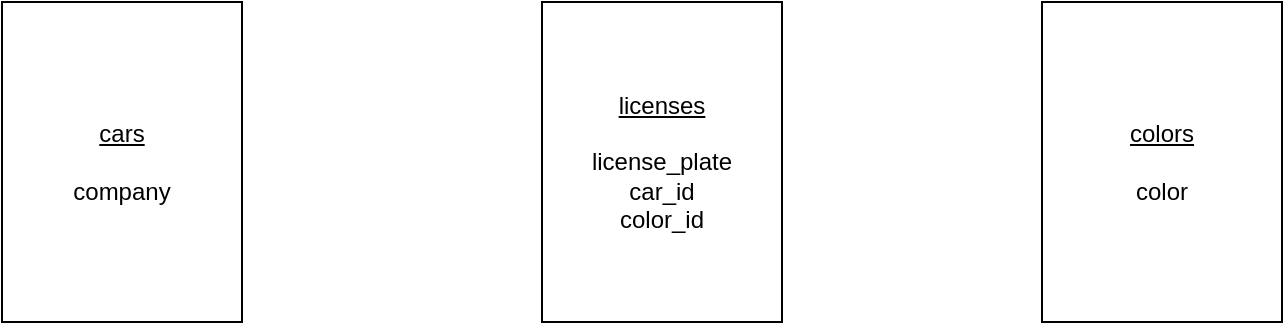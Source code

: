 <mxfile>
    <diagram id="IHKaDoGlMXZq13bv_zfR" name="Page-1">
        <mxGraphModel dx="1022" dy="414" grid="1" gridSize="10" guides="1" tooltips="1" connect="1" arrows="1" fold="1" page="1" pageScale="1" pageWidth="850" pageHeight="1100" math="0" shadow="0">
            <root>
                <mxCell id="0"/>
                <mxCell id="1" parent="0"/>
                <mxCell id="2" value="&lt;u&gt;cars&lt;br&gt;&lt;/u&gt;&lt;br&gt;company" style="whiteSpace=wrap;html=1;" parent="1" vertex="1">
                    <mxGeometry x="80" y="120" width="120" height="160" as="geometry"/>
                </mxCell>
                <mxCell id="3" value="&lt;u&gt;colors&lt;br&gt;&lt;/u&gt;&lt;br&gt;color" style="whiteSpace=wrap;html=1;" parent="1" vertex="1">
                    <mxGeometry x="600" y="120" width="120" height="160" as="geometry"/>
                </mxCell>
                <mxCell id="4" value="&lt;u&gt;licenses&lt;/u&gt;&lt;br&gt;&lt;br&gt;license_plate&lt;br&gt;car_id&lt;br&gt;color_id&lt;br&gt;" style="whiteSpace=wrap;html=1;" parent="1" vertex="1">
                    <mxGeometry x="350" y="120" width="120" height="160" as="geometry"/>
                </mxCell>
            </root>
        </mxGraphModel>
    </diagram>
</mxfile>